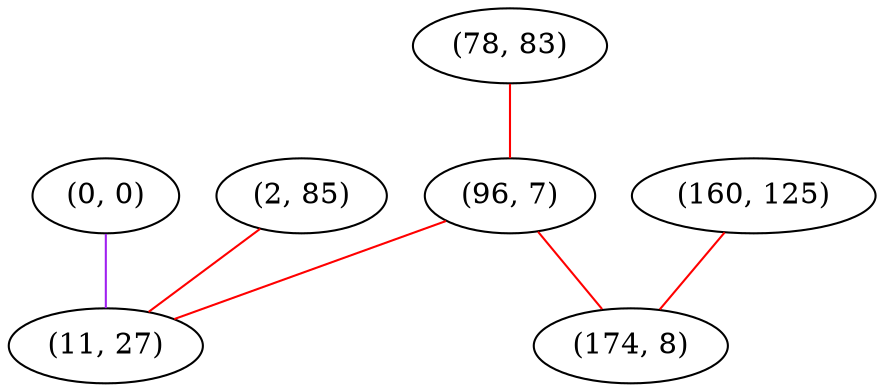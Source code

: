 graph "" {
"(0, 0)";
"(78, 83)";
"(2, 85)";
"(96, 7)";
"(11, 27)";
"(160, 125)";
"(174, 8)";
"(0, 0)" -- "(11, 27)"  [color=purple, key=0, weight=4];
"(78, 83)" -- "(96, 7)"  [color=red, key=0, weight=1];
"(2, 85)" -- "(11, 27)"  [color=red, key=0, weight=1];
"(96, 7)" -- "(11, 27)"  [color=red, key=0, weight=1];
"(96, 7)" -- "(174, 8)"  [color=red, key=0, weight=1];
"(160, 125)" -- "(174, 8)"  [color=red, key=0, weight=1];
}
